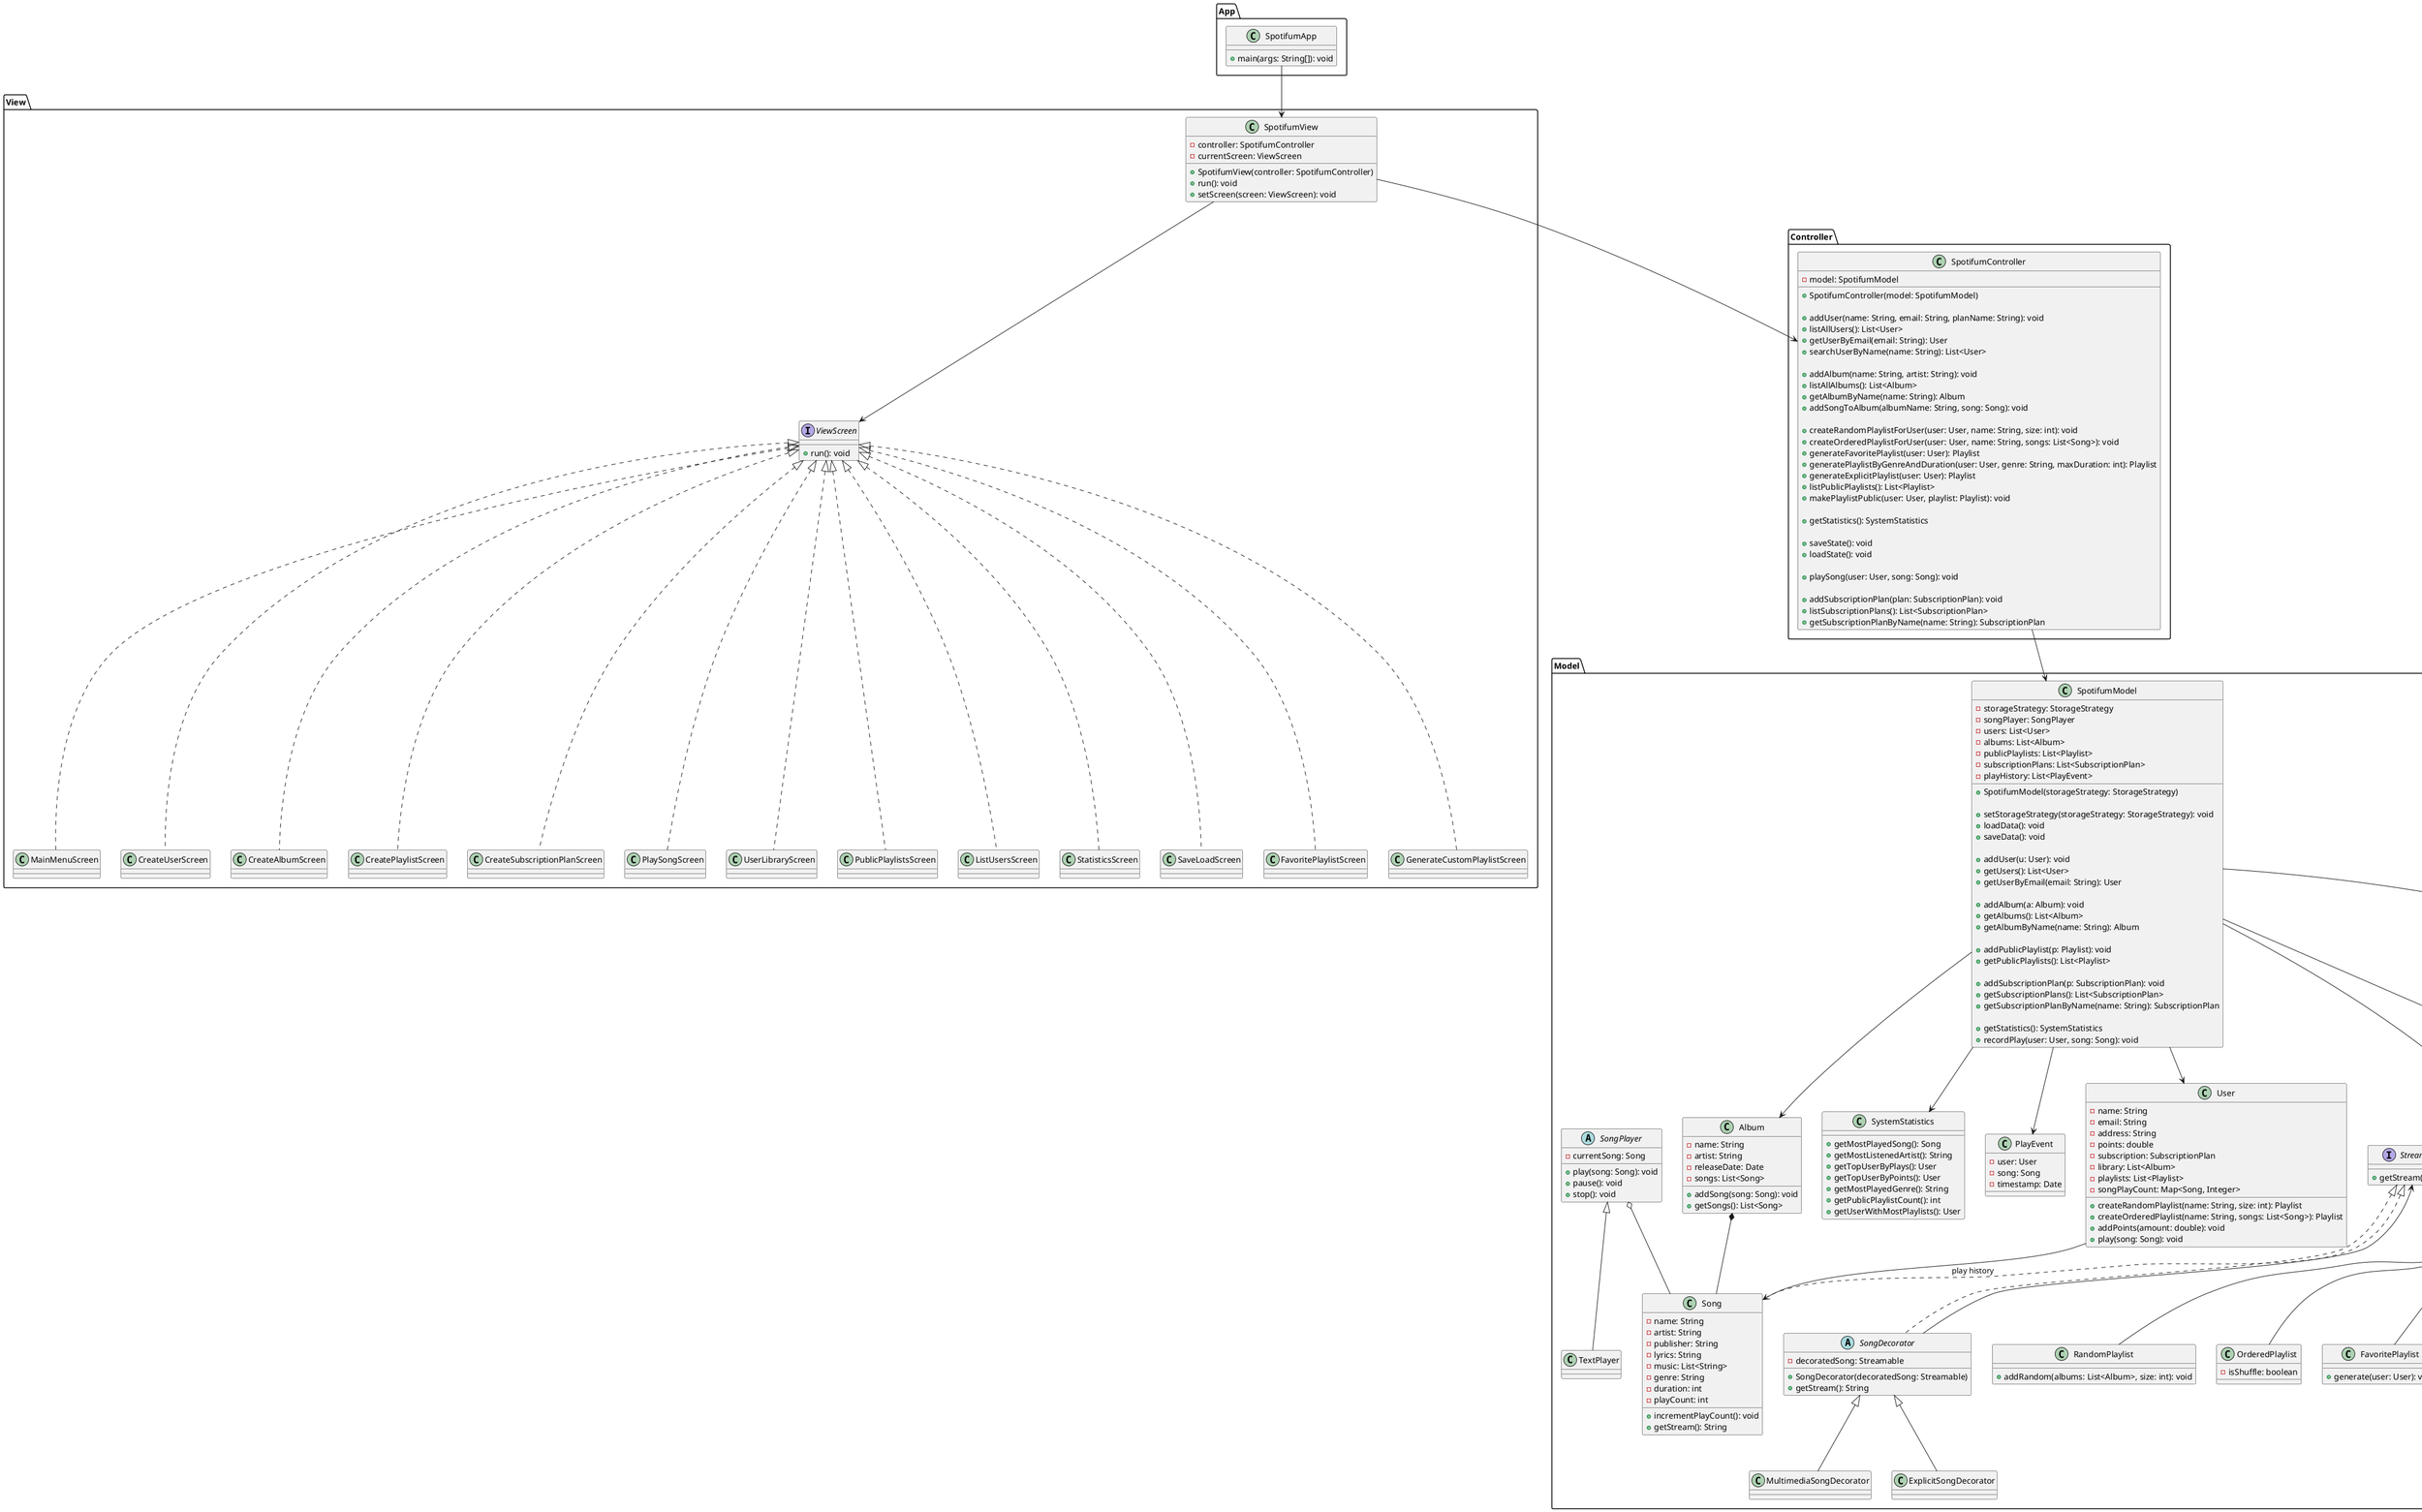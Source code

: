 @startuml
' ==============================
'title: UML - SpotifUM (Completo)
'title MVC Architecture - SpotifUM with Full Entities and Persistence
' ==============================

package "App" {
    class SpotifumApp {
        + main(args: String[]): void
    }
}

package "View" {
    interface ViewScreen {
        + run(): void
    }

    class SpotifumView {
        - controller: SpotifumController
        - currentScreen: ViewScreen

        + SpotifumView(controller: SpotifumController)
        + run(): void
        + setScreen(screen: ViewScreen): void
    }

    ' Menus e criação
    class MainMenuScreen implements ViewScreen
    class CreateUserScreen implements ViewScreen
    class CreateAlbumScreen implements ViewScreen
    class CreatePlaylistScreen implements ViewScreen
    class CreateSubscriptionPlanScreen implements ViewScreen

    ' Reprodução e conteúdo
    class PlaySongScreen implements ViewScreen
    class UserLibraryScreen implements ViewScreen
    class PublicPlaylistsScreen implements ViewScreen

    ' Estatísticas e sistema
    class ListUsersScreen implements ViewScreen
    class StatisticsScreen implements ViewScreen
    class SaveLoadScreen implements ViewScreen

    ' Geração avançada de playlists
    class FavoritePlaylistScreen implements ViewScreen
    class GenerateCustomPlaylistScreen implements ViewScreen
}


package "Controller" {
class SpotifumController {
    - model: SpotifumModel

    + SpotifumController(model: SpotifumModel)

    ' Utilizadores
    + addUser(name: String, email: String, planName: String): void
    + listAllUsers(): List<User>
    + getUserByEmail(email: String): User
    + searchUserByName(name: String): List<User>

    ' Álbuns e Músicas
    + addAlbum(name: String, artist: String): void
    + listAllAlbums(): List<Album>
    + getAlbumByName(name: String): Album
    + addSongToAlbum(albumName: String, song: Song): void

    ' Playlists
    + createRandomPlaylistForUser(user: User, name: String, size: int): void
    + createOrderedPlaylistForUser(user: User, name: String, songs: List<Song>): void
    + generateFavoritePlaylist(user: User): Playlist
    + generatePlaylistByGenreAndDuration(user: User, genre: String, maxDuration: int): Playlist
    + generateExplicitPlaylist(user: User): Playlist
    + listPublicPlaylists(): List<Playlist>
    + makePlaylistPublic(user: User, playlist: Playlist): void

    ' Estatísticas
    + getStatistics(): SystemStatistics

    ' Persistência
    + saveState(): void
    + loadState(): void

    ' Reproduzir
    + playSong(user: User, song: Song): void

    ' Planos de Subscrição
    + addSubscriptionPlan(plan: SubscriptionPlan): void
    + listSubscriptionPlans(): List<SubscriptionPlan>
    + getSubscriptionPlanByName(name: String): SubscriptionPlan
}
}

package "Model" {
    class SpotifumModel {
        - storageStrategy: StorageStrategy
        - songPlayer: SongPlayer
        - users: List<User>
        - albums: List<Album>
        - publicPlaylists: List<Playlist>
        - subscriptionPlans: List<SubscriptionPlan>
        - playHistory: List<PlayEvent>

        + SpotifumModel(storageStrategy: StorageStrategy)

        + setStorageStrategy(storageStrategy: StorageStrategy): void
        + loadData(): void
        + saveData(): void

        + addUser(u: User): void
        + getUsers(): List<User>
        + getUserByEmail(email: String): User

        + addAlbum(a: Album): void
        + getAlbums(): List<Album>
        + getAlbumByName(name: String): Album

        + addPublicPlaylist(p: Playlist): void
        + getPublicPlaylists(): List<Playlist>

        + addSubscriptionPlan(p: SubscriptionPlan): void
        + getSubscriptionPlans(): List<SubscriptionPlan>
        + getSubscriptionPlanByName(name: String): SubscriptionPlan

        + getStatistics(): SystemStatistics
        + recordPlay(user: User, song: Song): void
    }

    class SystemStatistics {
        + getMostPlayedSong(): Song
        + getMostListenedArtist(): String
        + getTopUserByPlays(): User
        + getTopUserByPoints(): User
        + getMostPlayedGenre(): String
        + getPublicPlaylistCount(): int
        + getUserWithMostPlaylists(): User
    }

    class PlayEvent {
        - user: User
        - song: Song
        - timestamp: Date
    }

    class Album {
        - name: String
        - artist: String
        - releaseDate: Date
        - songs: List<Song>

        + addSong(song: Song): void
        + getSongs(): List<Song>
    }

    interface Streamable {
        + getStream(): String
    }

    class Song implements Streamable {
        - name: String
        - artist: String
        - publisher: String
        - lyrics: String
        - music: List<String>
        - genre: String
        - duration: int
        - playCount: int

        + incrementPlayCount(): void
        + getStream(): String
    }

    abstract class SongDecorator implements Streamable {
        - decoratedSong: Streamable
        + SongDecorator(decoratedSong: Streamable)
        + getStream(): String
    }

    class ExplicitSongDecorator extends SongDecorator {}
    class MultimediaSongDecorator extends SongDecorator {}

    abstract class Playlist {
        + getSongs(): List<Song>
        + play(): void
        + hasNext(): boolean
        + hasPrevious(): boolean
        + next(): Song
        + previous(): Song
        + shuffle(): void
    }

    class RandomPlaylist extends Playlist {
        + addRandom(albums: List<Album>, size: int): void
    }

    class OrderedPlaylist extends Playlist {
        - isShuffle: boolean
    }

    class FavoritePlaylist extends Playlist {
        + generate(user: User): void
    }

    class TimeLimitedPlaylist extends Playlist {
        - maxDuration: int
        + generate(albums: List<Album>, genre: String, maxDuration: int): void
    }

    abstract class SubscriptionPlan {
        + getName(): String
        + canCreatePlaylist(): boolean
        + canAccessFavorites(): boolean
        + canPlaySpecificSong(): boolean
        + getMaxRandomPlaylists(): int
        + getMaxNonRandomPlaylists(): int
        + getPointsPerSong(currentPoints: double): double
    }

    class FreePlan extends SubscriptionPlan {}
    class PremiumBasePlan extends SubscriptionPlan {}
    class PremiumTopPlan extends PremiumBasePlan {}

    abstract class SongPlayer {
        - currentSong: Song
        + play(song: Song): void
        + pause(): void
        + stop(): void
    }

    class TextPlayer extends SongPlayer {}

    class User {
        - name: String
        - email: String
        - address: String
        - points: double
        - subscription: SubscriptionPlan
        - library: List<Album>
        - playlists: List<Playlist>
        - songPlayCount: Map<Song, Integer>

        + createRandomPlaylist(name: String, size: int): Playlist
        + createOrderedPlaylist(name: String, songs: List<Song>): Playlist
        + addPoints(amount: double): void
        + play(song: Song): void
    }
}

' RELATIONSHIPS
SpotifumApp --> SpotifumView
SpotifumView --> SpotifumController
SpotifumView --> ViewScreen
SpotifumController --> SpotifumModel
SpotifumModel --> StorageStrategy
SpotifumModel --> User
SpotifumModel --> Album
SpotifumModel --> SubscriptionPlan
SpotifumModel --> Playlist
SpotifumModel --> PlayEvent
SpotifumModel --> SystemStatistics
Album *-- Song
SongPlayer o-- Song
SongDecorator --> Streamable
User --> Song : play history

@enduml

